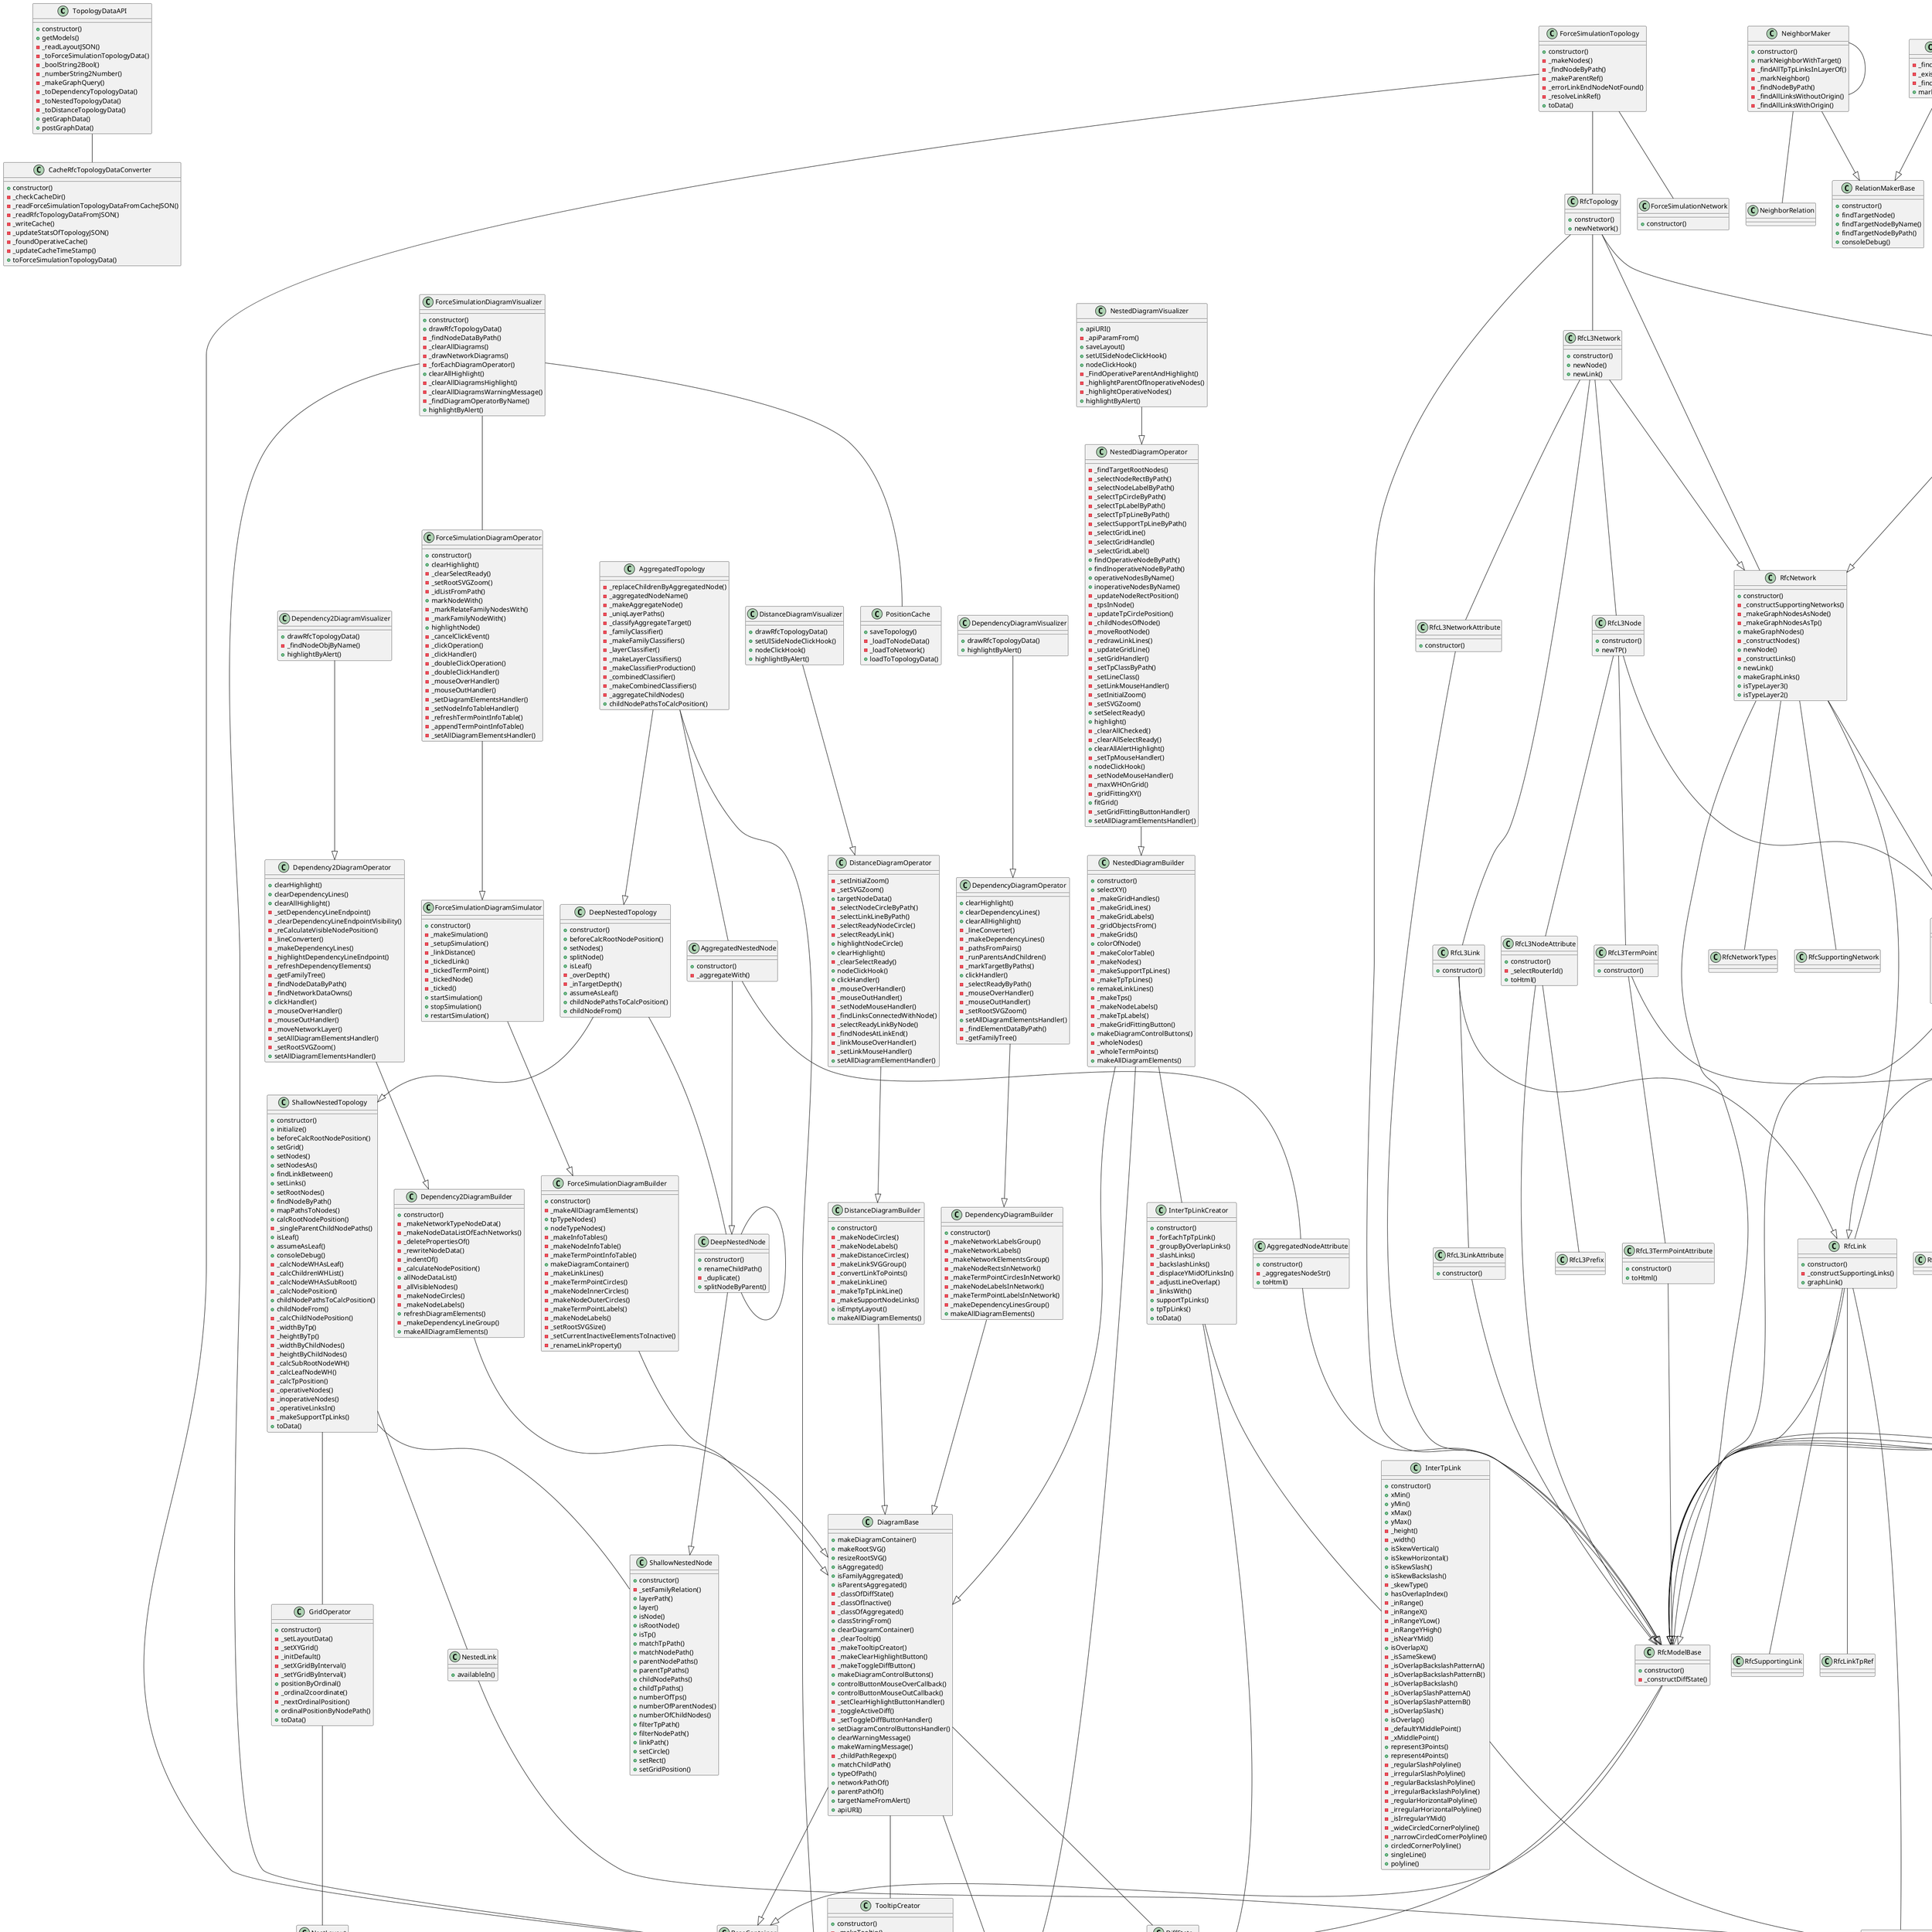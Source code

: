 @startuml
class TopologyDataAPI {
    +constructor()
    +getModels()
    -_readLayoutJSON()
    -_toForceSimulationTopologyData()
    -_boolString2Bool()
    -_numberString2Number()
    -_makeGraphQuery()
    -_toDependencyTopologyData()
    -_toNestedTopologyData()
    -_toDistanceTopologyData()
    +getGraphData()
    +postGraphData()
}
TopologyDataAPI -- CacheRfcTopologyDataConverter
class CacheRfcTopologyDataConverter {
    +constructor()
    -_checkCacheDir()
    -_readForceSimulationTopologyDataFromCacheJSON()
    -_readRfcTopologyDataFromJSON()
    -_writeCache()
    -_updateStatsOfTopologyJSON()
    -_foundOperativeCache()
    -_updateCacheTimeStamp()
    +toForceSimulationTopologyData()
}
class ShallowNestedNode {
    +constructor()
    -_setFamilyRelation()
    +layerPath()
    +layer()
    +isNode()
    +isRootNode()
    +isTp()
    +matchTpPath()
    +matchNodePath()
    +parentNodePaths()
    +parentTpPaths()
    +childNodePaths()
    +childTpPaths()
    +numberOfTps()
    +numberOfParentNodes()
    +numberOfChildNodes()
    +filterTpPath()
    +filterNodePath()
    +linkPath()
    +setCircle()
    +setRect()
    +setGridPosition()
}
class DeepNestedTopology {
    +constructor()
    +beforeCalcRootNodePosition()
    +setNodes()
    +splitNode()
    +isLeaf()
    -_overDepth()
    -_inTargetDepth()
    +assumeAsLeaf()
    +childNodePathsToCalcPosition()
    +childNodeFrom()
}
DeepNestedTopology --|> ShallowNestedTopology
DeepNestedTopology -- DeepNestedNode
class NestLayout {
    +constructor()
    +toData()
}
class ShallowNestedTopology {
    +constructor()
    +initialize()
    +beforeCalcRootNodePosition()
    +setGrid()
    +setNodes()
    +setNodesAs()
    +findLinkBetween()
    +setLinks()
    +setRootNodes()
    +findNodeByPath()
    +mapPathsToNodes()
    +calcRootNodePosition()
    -_singleParentChildNodePaths()
    +isLeaf()
    +assumeAsLeaf()
    +consoleDebug()
    -_calcNodeWHAsLeaf()
    -_calcChildrenWHList()
    -_calcNodeWHAsSubRoot()
    -_calcNodePosition()
    +childNodePathsToCalcPosition()
    +childNodeFrom()
    -_calcChildNodePosition()
    -_widthByTp()
    -_heightByTp()
    -_widthByChildNodes()
    -_heightByChildNodes()
    -_calcSubRootNodeWH()
    -_calcLeafNodeWH()
    -_calcTpPosition()
    -_operativeNodes()
    -_inoperativeNodes()
    -_operativeLinksIn()
    -_makeSupportTpLinks()
    +toData()
}
ShallowNestedTopology -- GridOperator
ShallowNestedTopology -- ShallowNestedNode
ShallowNestedTopology -- NestedLink
class NestedLink {
    +availableIn()
}
NestedLink --|> ForceSimulationLink
class AggregatedNestedNode {
    +constructor()
    -_aggregateWith()
}
AggregatedNestedNode --|> DeepNestedNode
AggregatedNestedNode -- AggregatedNodeAttribute
class AggregatedTopology {
    -_replaceChildrenByAggregatedNode()
    -_aggregatedNodeName()
    -_makeAggregateNode()
    -_uniqLayerPaths()
    -_classifyAggregateTarget()
    -_familyClassifier()
    -_makeFamilyClassifiers()
    -_layerClassifier()
    -_makeLayerClassifiers()
    -_makeClassifierProduction()
    -_combinedClassifier()
    -_makeCombinedClassifiers()
    -_aggregateChildNodes()
    +childNodePathsToCalcPosition()
}
AggregatedTopology --|> DeepNestedTopology
AggregatedTopology -- AggregatedNestedNode
AggregatedTopology -- Set
class DeepNestedNode {
    +constructor()
    +renameChildPath()
    -_duplicate()
    +splitNodeByParent()
}
DeepNestedNode --|> ShallowNestedNode
DeepNestedNode -- DeepNestedNode
class GridOperator {
    +constructor()
    -_setLayoutData()
    -_setXYGrid()
    -_initDefault()
    -_setXGridByInterval()
    -_setYGridByInterval()
    +positionByOrdinal()
    -_ordinal2coordinate()
    -_nextOrdinalPosition()
    +ordinalPositionByNodePath()
    +toData()
}
GridOperator -- NestLayout
class RfcL2TermPoint {
    +constructor()
}
RfcL2TermPoint --|> RfcTermPoint
RfcL2TermPoint -- RfcL2TermPointAttribute
class RfcL3NetworkAttribute {
    +constructor()
}
RfcL3NetworkAttribute --|> RfcModelBase
class RfcL3Network {
    +constructor()
    +newNode()
    +newLink()
}
RfcL3Network --|> RfcNetwork
RfcL3Network -- RfcL3NetworkAttribute
RfcL3Network -- RfcL3Node
RfcL3Network -- RfcL3Link
class RfcTopology {
    +constructor()
    +newNetwork()
}
RfcTopology --|> RfcModelBase
RfcTopology -- RfcNetwork
RfcTopology -- RfcL3Network
RfcTopology -- RfcL2Network
class RfcL3Link {
    +constructor()
}
RfcL3Link --|> RfcLink
RfcL3Link -- RfcL3LinkAttribute
class RfcL3TermPointAttribute {
    +constructor()
    +toHtml()
}
RfcL3TermPointAttribute --|> RfcModelBase
class RfcL2NetworkAttribute {
    +constructor()
}
RfcL2NetworkAttribute --|> RfcModelBase
class RfcL3TermPoint {
    +constructor()
}
RfcL3TermPoint --|> RfcTermPoint
RfcL3TermPoint -- RfcL3TermPointAttribute
class RfcL2Link {
    +constructor()
}
RfcL2Link --|> RfcLink
RfcL2Link -- RfcL2LinkAttribute
class RfcNode {
    +constructor()
    -_constructTermPoints()
    +newTP()
    -_constructSupportingNodes()
    +findTpByPath()
    -_makeChildren()
    +graphNode()
}
RfcNode --|> RfcModelBase
RfcNode -- RfcTermPoint
RfcNode -- RfcSupportingNode
RfcNode -- ForceSimulationNode
class RfcL3LinkAttribute {
    +constructor()
}
RfcL3LinkAttribute --|> RfcModelBase
class RfcL3Node {
    +constructor()
    +newTP()
}
RfcL3Node --|> RfcNode
RfcL3Node -- RfcL3NodeAttribute
RfcL3Node -- RfcL3TermPoint
class RfcL3NodeAttribute {
    +constructor()
    -_selectRouterId()
    +toHtml()
}
RfcL3NodeAttribute --|> RfcModelBase
RfcL3NodeAttribute -- RfcL3Prefix
class RfcNetwork {
    +constructor()
    -_constructSupportingNetworks()
    -_makeGraphNodesAsNode()
    -_makeGraphNodesAsTp()
    +makeGraphNodes()
    -_constructNodes()
    +newNode()
    -_constructLinks()
    +newLink()
    +makeGraphLinks()
    +isTypeLayer3()
    +isTypeLayer2()
}
RfcNetwork --|> RfcModelBase
RfcNetwork -- RfcNetworkTypes
RfcNetwork -- RfcSupportingNetwork
RfcNetwork -- RfcNode
RfcNetwork -- RfcLink
class RfcL2Node {
    +constructor()
    +newTP()
}
RfcL2Node --|> RfcNode
RfcL2Node -- RfcL2NodeAttribute
RfcL2Node -- RfcL2TermPoint
class RfcLink {
    +constructor()
    -_constructSupportingLinks()
    +graphLink()
}
RfcLink --|> RfcModelBase
RfcLink -- RfcLinkTpRef
RfcLink -- RfcSupportingLink
RfcLink -- ForceSimulationLink
class RfcL2TermPointAttribute {
    +constructor()
    +toHtml()
}
RfcL2TermPointAttribute --|> RfcModelBase
RfcL2TermPointAttribute -- RfcL2VlanIdName
class RfcTermPoint {
    +constructor()
    -_constructSupportingTermPoints()
    -_makeChildren()
    +graphNode()
    +graphLink()
}
RfcTermPoint --|> RfcModelBase
RfcTermPoint -- RfcSupportingTermPoint
RfcTermPoint -- ForceSimulationNode
RfcTermPoint -- ForceSimulationLink
class AggregatedNodeAttribute {
    +constructor()
    -_aggregatesNodeStr()
    +toHtml()
}
AggregatedNodeAttribute --|> RfcModelBase
class RfcL2NodeAttribute {
    +constructor()
    +toHtml()
}
RfcL2NodeAttribute --|> RfcModelBase
class RfcL2LinkAttribute {
    +constructor()
}
RfcL2LinkAttribute --|> RfcModelBase
class RfcModelBase {
    +constructor()
    -_constructDiffState()
}
RfcModelBase --|> BaseContainer
RfcModelBase -- DiffState
class RfcL2Network {
    +constructor()
    +newNode()
    +newLink()
}
RfcL2Network --|> RfcNetwork
RfcL2Network -- RfcL2NetworkAttribute
RfcL2Network -- RfcL2Node
RfcL2Network -- RfcL2Link
class DistanceTopology {
    +constructor()
    -_distanceCircleInterval()
    -_correctArrays()
    -_distanceCircleRadius()
    -_makeNodeLayout()
    -_nodesInLayouts()
    -_makeSupportLinks()
    -_makeLinks()
    +toData()
}
DistanceTopology -- DistanceNode
DistanceTopology -- DistanceLink
class DistanceNode {
    +constructor()
    +layerPath()
    +isTypeNode()
    -_exists()
    +hasTargetRelation()
    +distance()
}
DistanceNode --|> ForceSimulationNode
class DistanceLink {
    +constructor()
    +layerPath()
    +isTypeTpTp()
    +isInLayer()
    +isConnectingNode()
    -_endNodePath()
    +isReverseLink()
}
DistanceLink --|> ForceSimulationLink
class NeighborMaker {
    +constructor()
    +markNeighborWithTarget()
    -_findAllTpTpLinksInLayerOf()
    -_markNeighbor()
    -_findNodeByPath()
    -_findAllLinksWithoutOrigin()
    -_findAllLinksWithOrigin()
}
NeighborMaker --|> RelationMakerBase
NeighborMaker -- NeighborRelation
NeighborMaker -- NeighborMaker
class RelationMakerBase {
    +constructor()
    +findTargetNode()
    +findTargetNodeByName()
    +findTargetNodeByPath()
    +consoleDebug()
}
class DiffState {
    +constructor()
    +detect()
}
class FamilyMaker {
    -_findNodeByPath()
    -_existsFamilyInNode()
    -_findAndMarkAsFamily()
    +markFamilyWithTarget()
}
FamilyMaker --|> RelationMakerBase
FamilyMaker -- FamilyRelation
FamilyMaker -- FamilyMaker
class BaseContainer {
    +sortUniq()
    +flatten()
}
BaseContainer -- Set
class DependencyTopology {
    +constructor()
    -_markFamilyWithTarget()
    -_setNetworks()
    +toData()
}
DependencyTopology -- DependencyNetwork
class DependencyNode {
    +constructor()
    +setPosition()
    +nodeWidth()
    +toData()
}
DependencyNode --|> ForceSimulationNode
DependencyNode -- DependencyConstants
class DependencyNetwork {
    +constructor()
    -_setPosition()
    -_calcX()
    -_layerHeight()
    -_calcY()
    -_setNodes()
    -_findNodeByPath()
    -_setTermPoints()
    -_isType()
    -_findAllNodesFrom()
    -_findAllTermPointsFrom()
    +toData()
}
DependencyNetwork -- DependencyConstants
DependencyNetwork -- DependencyNode
DependencyNetwork -- DependencyTermPoint
class DependencyTermPoint {
    +constructor()
    -_setCenterPosition()
    +setCenterPosition()
    -_calcX()
    -_calcY()
    +parentPath()
    +toData()
}
DependencyTermPoint --|> ForceSimulationNode
DependencyTermPoint -- DependencyConstants
class DependencyConstants {
    +constructor()
    +nodeWidth()
    +nodeHeight()
}
class ForceSimulationTopology {
    +constructor()
    -_makeNodes()
    -_findNodeByPath()
    -_makeParentRef()
    -_errorLinkEndNodeNotFound()
    -_resolveLinkRef()
    +toData()
}
ForceSimulationTopology --|> BaseContainer
ForceSimulationTopology -- RfcTopology
ForceSimulationTopology -- ForceSimulationNetwork
class ForceSimulationNode {
    +constructor()
    +addParent()
}
class ForceSimulationNetwork {
    +constructor()
}
class ForceSimulationLink {
    +constructor()
}
class NestedDiagramBuilder {
    +constructor()
    +selectXY()
    -_makeGridHandles()
    -_makeGridLines()
    -_makeGridLabels()
    -_gridObjectsFrom()
    -_makeGrids()
    +colorOfNode()
    -_makeColorTable()
    -_makeNodes()
    -_makeSupportTpLines()
    -_makeTpTpLines()
    +remakeLinkLines()
    -_makeTps()
    -_makeNodeLabels()
    -_makeTpLabels()
    -_makeGridFittingButton()
    +makeDiagramControlButtons()
    -_wholeNodes()
    -_wholeTermPoints()
    +makeAllDiagramElements()
}
NestedDiagramBuilder --|> DiagramBase
NestedDiagramBuilder -- Set
NestedDiagramBuilder -- InterTpLinkCreator
class NestedDiagramOperator {
    -_findTargetRootNodes()
    -_selectNodeRectByPath()
    -_selectNodeLabelByPath()
    -_selectTpCircleByPath()
    -_selectTpLabelByPath()
    -_selectTpTpLineByPath()
    -_selectSupportTpLineByPath()
    -_selectGridLine()
    -_selectGridHandle()
    -_selectGridLabel()
    +findOperativeNodeByPath()
    +findInoperativeNodeByPath()
    +operativeNodesByName()
    +inoperativeNodesByName()
    -_updateNodeRectPosition()
    -_tpsInNode()
    -_updateTpCirclePosition()
    -_childNodesOfNode()
    -_moveRootNode()
    -_redrawLinkLines()
    -_updateGridLine()
    -_setGridHandler()
    -_setTpClassByPath()
    -_setLineClass()
    -_setLinkMouseHandler()
    -_setInitialZoom()
    -_setSVGZoom()
    +setSelectReady()
    +highlight()
    -_clearAllChecked()
    -_clearAllSelectReady()
    +clearAllAlertHighlight()
    -_setTpMouseHandler()
    +nodeClickHook()
    -_setNodeMouseHandler()
    -_maxWHOnGrid()
    -_gridFittingXY()
    +fitGrid()
    -_setGridFittingButtonHandler()
    +setAllDiagramElementsHandler()
}
NestedDiagramOperator --|> NestedDiagramBuilder
class NestedDiagramVisualizer {
    +apiURI()
    -_apiParamFrom()
    +saveLayout()
    +setUISideNodeClickHook()
    +nodeClickHook()
    -_FindOperativeParentAndHighlight()
    -_highlightParentOfInoperativeNodes()
    -_highlightOperativeNodes()
    +highlightByAlert()
}
NestedDiagramVisualizer --|> NestedDiagramOperator
class InterTpLinkCreator {
    +constructor()
    -_forEachTpTpLink()
    -_groupByOverlapLinks()
    -_slashLinks()
    -_backslashLinks()
    -_displaceYMidOfLinksIn()
    -_adjustLineOverlap()
    -_linksWith()
    +supportTpLinks()
    +tpTpLinks()
    +toData()
}
InterTpLinkCreator -- InterTpLink
InterTpLinkCreator -- Set
class InterTpLink {
    +constructor()
    +xMin()
    +yMin()
    +xMax()
    +yMax()
    -_height()
    -_width()
    +isSkewVertical()
    +isSkewHorizontal()
    +isSkewSlash()
    +isSkewBackslash()
    -_skewType()
    +hasOverlapIndex()
    -_inRange()
    -_inRangeX()
    -_inRangeYLow()
    -_inRangeYHigh()
    -_isNearYMid()
    +isOverlapX()
    -_isSameSkew()
    -_isOverlapBackslashPatternA()
    -_isOverlapBackslashPatternB()
    -_isOverlapBackslash()
    -_isOverlapSlashPatternA()
    -_isOverlapSlashPatternB()
    -_isOverlapSlash()
    +isOverlap()
    -_defaultYMiddlePoint()
    -_xMiddlePoint()
    +represent3Points()
    +represent4Points()
    -_regularSlashPolyline()
    -_irregularSlashPolyline()
    -_regularBackslashPolyline()
    -_irregularBackslashPolyline()
    -_regularHorizontalPolyline()
    -_irregularHorizontalPolyline()
    -_isIrregularYMid()
    -_wideCircledCornerPolyline()
    -_narrowCircledCornerPolyline()
    +circledCornerPolyline()
    +singleLine()
    +polyline()
}
InterTpLink --|> ForceSimulationLink
class DistanceDiagramBuilder {
    +constructor()
    -_makeNodeCircles()
    -_makeNodeLabels()
    -_makeDistanceCircles()
    -_makeLinkSVGGroup()
    -_convertLinkToPoints()
    -_makeLinkLine()
    -_makeTpTpLinkLine()
    -_makeSupportNodeLinks()
    +isEmptyLayout()
    +makeAllDiagramElements()
}
DistanceDiagramBuilder --|> DiagramBase
class DistanceDiagramOperator {
    -_setInitialZoom()
    -_setSVGZoom()
    +targetNodeData()
    -_selectNodeCircleByPath()
    -_selectLinkLineByPath()
    -_selectReadyNodeCircle()
    -_selectReadyLink()
    +highlightNodeCircle()
    +clearHighlight()
    -_clearSelectReady()
    +nodeClickHook()
    +clickHandler()
    -_mouseOverHandler()
    -_mouseOutHandler()
    -_setNodeMouseHandler()
    -_findLinksConnectedWithNode()
    -_selectReadyLinkByNode()
    -_findNodesAtLinkEnd()
    -_linkMouseOverHandler()
    -_setLinkMouseHandler()
    +setAllDiagramElementHandler()
}
DistanceDiagramOperator --|> DistanceDiagramBuilder
class DistanceDiagramVisualizer {
    +drawRfcTopologyData()
    +setUISideNodeClickHook()
    +nodeClickHook()
    +highlightByAlert()
}
DistanceDiagramVisualizer --|> DistanceDiagramOperator
class DiagramBase {
    +makeDiagramContainer()
    +makeRootSVG()
    +resizeRootSVG()
    +isAggregated()
    +isFamilyAggregated()
    +isParentsAggregated()
    -_classOfDiffState()
    -_classOfInactive()
    -_classOfAggregated()
    +classStringFrom()
    +clearDiagramContainer()
    -_clearTooltip()
    -_makeTooltipCreator()
    -_makeClearHighlightButton()
    -_makeToggleDiffButton()
    +makeDiagramControlButtons()
    +controlButtonMouseOverCallback()
    +controlButtonMouseOutCallback()
    -_setClearHighlightButtonHandler()
    -_toggleActiveDiff()
    -_setToggleDiffButtonHandler()
    +setDiagramControlButtonsHandler()
    +clearWarningMessage()
    +makeWarningMessage()
    -_childPathRegexp()
    +matchChildPath()
    +typeOfPath()
    +networkPathOf()
    +parentPathOf()
    +targetNameFromAlert()
    +apiURI()
}
DiagramBase --|> BaseContainer
DiagramBase -- DiffState
DiagramBase -- TooltipCreator
DiagramBase -- RegExp
class TooltipCreator {
    +constructor()
    -_makeTooltip()
    -_isAggregated()
    -_clearTimeout()
    -_enableTooltipForAggregatedNode()
    +enableTooltip()
    -_disableTooltipBody()
    +disableTooltip()
}
TooltipCreator -- AttrClass
class DependencyDiagramBuilder {
    +constructor()
    -_makeNetworkLabelsGroup()
    -_makeNetworkLabels()
    -_makeNetworkElementsGroup()
    -_makeNodeRectsInNetwork()
    -_makeTermPointCirclesInNetwork()
    -_makeNodeLabelsInNetwork()
    -_makeTermPointLabelsInNetwork()
    -_makeDependencyLinesGroup()
    +makeAllDiagramElements()
}
DependencyDiagramBuilder --|> DiagramBase
class DependencyDiagramOperator {
    +clearHighlight()
    +clearDependencyLines()
    +clearAllHighlight()
    -_lineConverter()
    -_makeDependencyLines()
    -_pathsFromPairs()
    -_runParentsAndChildren()
    -_markTargetByPaths()
    +clickHandler()
    -_selectReadyByPath()
    -_mouseOverHandler()
    -_mouseOutHandler()
    -_setRootSVGZoom()
    +setAllDiagramElementsHandler()
    -_findElementDataByPath()
    -_getFamilyTree()
}
DependencyDiagramOperator --|> DependencyDiagramBuilder
class DependencyDiagramVisualizer {
    +drawRfcTopologyData()
    +highlightByAlert()
}
DependencyDiagramVisualizer --|> DependencyDiagramOperator
class Dependency2DiagramBuilder {
    +constructor()
    -_makeNetworkTypeNodeData()
    -_makeNodeDataListOfEachNetworks()
    -_deletePropertiesOf()
    -_rewriteNodeData()
    -_indentOf()
    -_calculateNodePosition()
    +allNodeDataList()
    -_allVisibleNodes()
    -_makeNodeCircles()
    -_makeNodeLabels()
    +refreshDiagramElements()
    -_makeDependencyLineGroup()
    +makeAllDiagramElements()
}
Dependency2DiagramBuilder --|> DiagramBase
class Dependency2DiagramOperator {
    +clearHighlight()
    +clearDependencyLines()
    +clearAllHighlight()
    -_setDependencyLineEndpoint()
    -_clearDependencyLineEndpointVisibility()
    -_reCalculateVisibleNodePosition()
    -_lineConverter()
    -_makeDependencyLines()
    -_highlightDependencyLineEndpoint()
    -_refreshDependencyElements()
    -_getFamilyTree()
    -_findNodeDataByPath()
    -_findNetworkDataOwns()
    +clickHandler()
    -_mouseOverHandler()
    -_mouseOutHandler()
    -_moveNetworkLayer()
    -_setAllDiagramElementsHandler()
    -_setRootSVGZoom()
    +setAllDiagramElementsHandler()
}
Dependency2DiagramOperator --|> Dependency2DiagramBuilder
class Dependency2DiagramVisualizer {
    +drawRfcTopologyData()
    -_findNodeObjByName()
    +highlightByAlert()
}
Dependency2DiagramVisualizer --|> Dependency2DiagramOperator
class ForceSimulationDiagramBuilder {
    +constructor()
    -_makeAllDiagramElements()
    +tpTypeNodes()
    +nodeTypeNodes()
    -_makeInfoTables()
    -_makeNodeInfoTable()
    -_makeTermPointInfoTable()
    +makeDiagramContainer()
    -_makeLinkLines()
    -_makeTermPointCircles()
    -_makeNodeInnerCircles()
    -_makeNodeOuterCircles()
    -_makeTermPointLabels()
    -_makeNodeLabels()
    -_setRootSVGSize()
    -_setCurrentInactiveElementsToInactive()
    -_renameLinkProperty()
}
ForceSimulationDiagramBuilder --|> DiagramBase
class ForceSimulationDiagramOperator {
    +constructor()
    +clearHighlight()
    -_clearSelectReady()
    -_setRootSVGZoom()
    -_idListFromPath()
    +markNodeWith()
    -_markRelateFamilyNodesWith()
    -_markFamilyNodeWith()
    +highlightNode()
    -_cancelClickEvent()
    -_clickOperation()
    -_clickHandler()
    -_doubleClickOperation()
    -_doubleClickHandler()
    -_mouseOverHandler()
    -_mouseOutHandler()
    -_setDiagramElementsHandler()
    -_setNodeInfoTableHandler()
    -_refreshTermPointInfoTable()
    -_appendTermPointInfoTable()
    -_setAllDiagramElementsHandler()
}
ForceSimulationDiagramOperator --|> ForceSimulationDiagramSimulator
class ForceSimulationDiagramVisualizer {
    +constructor()
    +drawRfcTopologyData()
    -_findNodeDataByPath()
    -_clearAllDiagrams()
    -_drawNetworkDiagrams()
    -_forEachDiagramOperator()
    +clearAllHighlight()
    -_clearAllDiagramsHighlight()
    -_clearAllDiagramsWarningMessage()
    -_findDiagramOperatorByName()
    +highlightByAlert()
}
ForceSimulationDiagramVisualizer --|> BaseContainer
ForceSimulationDiagramVisualizer -- PositionCache
ForceSimulationDiagramVisualizer -- ForceSimulationDiagramOperator
class PositionCache {
    +saveTopology()
    -_loadToNodeData()
    -_loadToNetwork()
    +loadToTopologyData()
}
class ForceSimulationDiagramSimulator {
    +constructor()
    -_makeSimulation()
    -_setupSimulation()
    -_linkDistance()
    -_tickedLink()
    -_tickedTermPoint()
    -_tickedNode()
    -_ticked()
    +startSimulation()
    +stopSimulation()
    +restartSimulation()
}
ForceSimulationDiagramSimulator --|> ForceSimulationDiagramBuilder
@enduml
